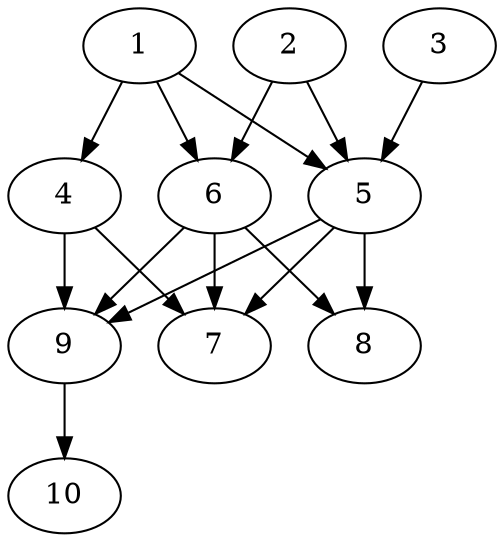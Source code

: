 // DAG automatically generated by daggen at Thu Oct  3 13:58:05 2019
// ./daggen --dot -n 10 --ccr 0.4 --fat 0.5 --regular 0.9 --density 0.9 --mindata 5242880 --maxdata 52428800 
digraph G {
  1 [size="91356160", alpha="0.16", expect_size="36542464"] 
  1 -> 4 [size ="36542464"]
  1 -> 5 [size ="36542464"]
  1 -> 6 [size ="36542464"]
  2 [size="78904320", alpha="0.06", expect_size="31561728"] 
  2 -> 5 [size ="31561728"]
  2 -> 6 [size ="31561728"]
  3 [size="55959040", alpha="0.02", expect_size="22383616"] 
  3 -> 5 [size ="22383616"]
  4 [size="85588480", alpha="0.13", expect_size="34235392"] 
  4 -> 7 [size ="34235392"]
  4 -> 9 [size ="34235392"]
  5 [size="105226240", alpha="0.16", expect_size="42090496"] 
  5 -> 7 [size ="42090496"]
  5 -> 8 [size ="42090496"]
  5 -> 9 [size ="42090496"]
  6 [size="124638720", alpha="0.00", expect_size="49855488"] 
  6 -> 7 [size ="49855488"]
  6 -> 8 [size ="49855488"]
  6 -> 9 [size ="49855488"]
  7 [size="57320960", alpha="0.18", expect_size="22928384"] 
  8 [size="33687040", alpha="0.05", expect_size="13474816"] 
  9 [size="116672000", alpha="0.05", expect_size="46668800"] 
  9 -> 10 [size ="46668800"]
  10 [size="90992640", alpha="0.02", expect_size="36397056"] 
}
